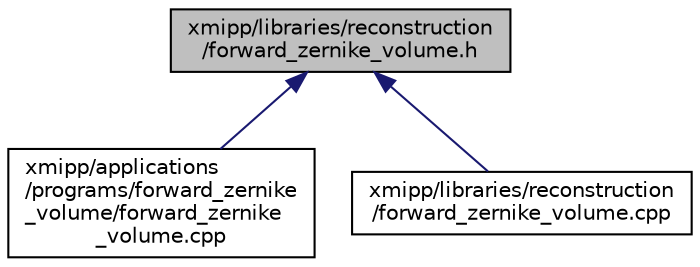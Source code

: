 digraph "xmipp/libraries/reconstruction/forward_zernike_volume.h"
{
  edge [fontname="Helvetica",fontsize="10",labelfontname="Helvetica",labelfontsize="10"];
  node [fontname="Helvetica",fontsize="10",shape=record];
  Node65 [label="xmipp/libraries/reconstruction\l/forward_zernike_volume.h",height=0.2,width=0.4,color="black", fillcolor="grey75", style="filled", fontcolor="black"];
  Node65 -> Node66 [dir="back",color="midnightblue",fontsize="10",style="solid",fontname="Helvetica"];
  Node66 [label="xmipp/applications\l/programs/forward_zernike\l_volume/forward_zernike\l_volume.cpp",height=0.2,width=0.4,color="black", fillcolor="white", style="filled",URL="$applications_2programs_2forward__zernike__volume_2forward__zernike__volume_8cpp.html"];
  Node65 -> Node67 [dir="back",color="midnightblue",fontsize="10",style="solid",fontname="Helvetica"];
  Node67 [label="xmipp/libraries/reconstruction\l/forward_zernike_volume.cpp",height=0.2,width=0.4,color="black", fillcolor="white", style="filled",URL="$libraries_2reconstruction_2forward__zernike__volume_8cpp.html"];
}

